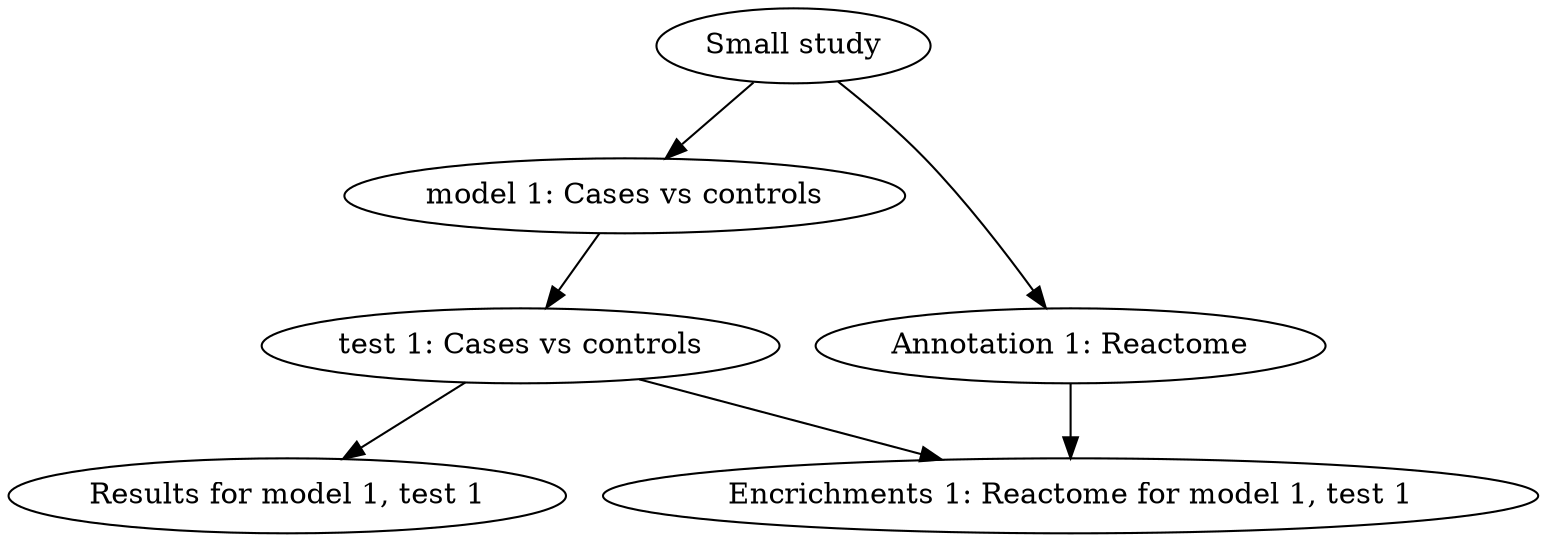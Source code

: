 digraph G {
  "Small study" -> "model 1: Cases vs controls";
  "Small study" -> "Annotation 1: Reactome";
  "model 1: Cases vs controls" -> "test 1: Cases vs controls";
  "test 1: Cases vs controls" -> "Results for model 1, test 1";
  "test 1: Cases vs controls" -> "Encrichments 1: Reactome for model 1, test 1";
  "Annotation 1: Reactome" -> "Encrichments 1: Reactome for model 1, test 1";
}
